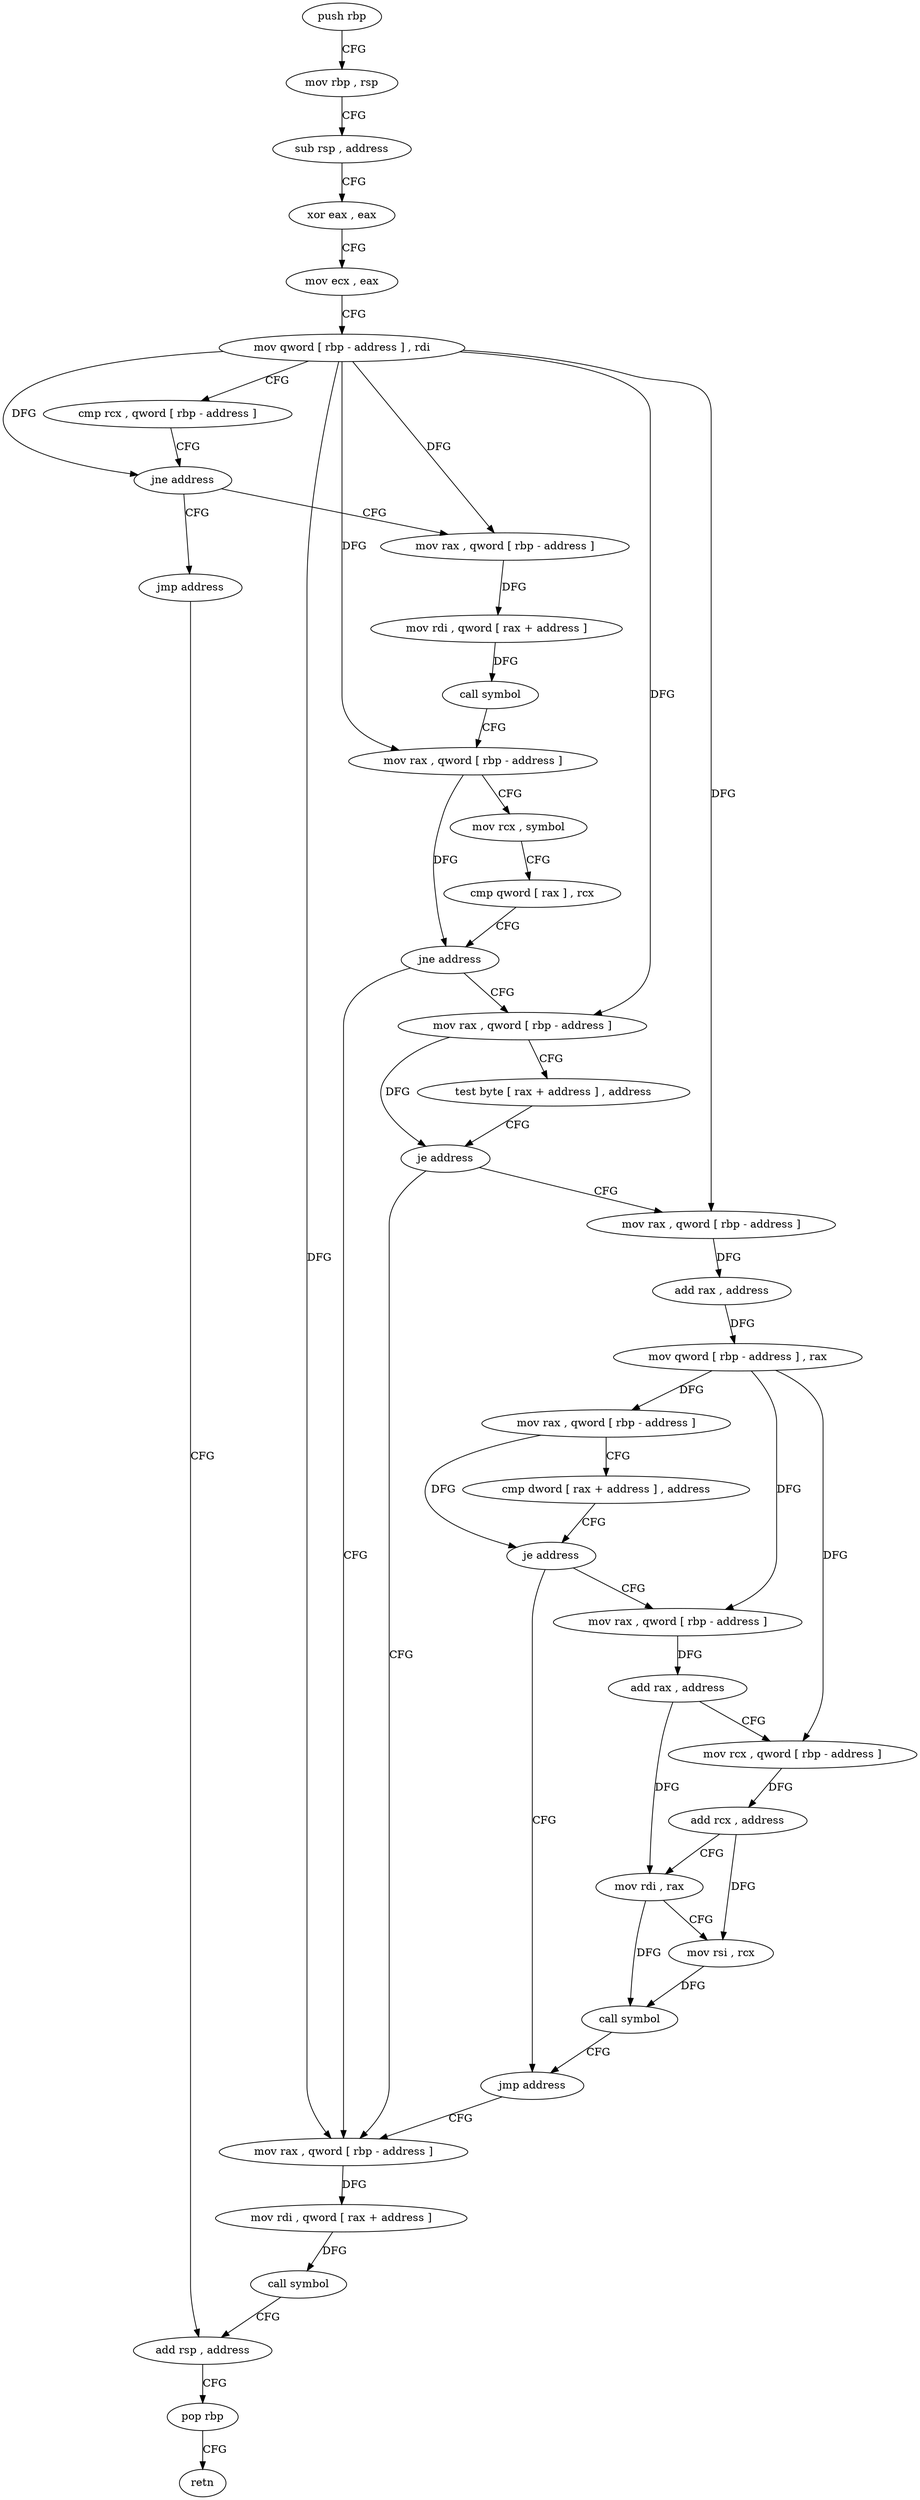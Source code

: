 digraph "func" {
"4243616" [label = "push rbp" ]
"4243617" [label = "mov rbp , rsp" ]
"4243620" [label = "sub rsp , address" ]
"4243624" [label = "xor eax , eax" ]
"4243626" [label = "mov ecx , eax" ]
"4243628" [label = "mov qword [ rbp - address ] , rdi" ]
"4243632" [label = "cmp rcx , qword [ rbp - address ]" ]
"4243636" [label = "jne address" ]
"4243647" [label = "mov rax , qword [ rbp - address ]" ]
"4243642" [label = "jmp address" ]
"4243651" [label = "mov rdi , qword [ rax + address ]" ]
"4243658" [label = "call symbol" ]
"4243663" [label = "mov rax , qword [ rbp - address ]" ]
"4243667" [label = "mov rcx , symbol" ]
"4243677" [label = "cmp qword [ rax ] , rcx" ]
"4243680" [label = "jne address" ]
"4243768" [label = "mov rax , qword [ rbp - address ]" ]
"4243686" [label = "mov rax , qword [ rbp - address ]" ]
"4243784" [label = "add rsp , address" ]
"4243772" [label = "mov rdi , qword [ rax + address ]" ]
"4243779" [label = "call symbol" ]
"4243690" [label = "test byte [ rax + address ] , address" ]
"4243694" [label = "je address" ]
"4243700" [label = "mov rax , qword [ rbp - address ]" ]
"4243788" [label = "pop rbp" ]
"4243789" [label = "retn" ]
"4243704" [label = "add rax , address" ]
"4243710" [label = "mov qword [ rbp - address ] , rax" ]
"4243714" [label = "mov rax , qword [ rbp - address ]" ]
"4243718" [label = "cmp dword [ rax + address ] , address" ]
"4243725" [label = "je address" ]
"4243763" [label = "jmp address" ]
"4243731" [label = "mov rax , qword [ rbp - address ]" ]
"4243735" [label = "add rax , address" ]
"4243741" [label = "mov rcx , qword [ rbp - address ]" ]
"4243745" [label = "add rcx , address" ]
"4243752" [label = "mov rdi , rax" ]
"4243755" [label = "mov rsi , rcx" ]
"4243758" [label = "call symbol" ]
"4243616" -> "4243617" [ label = "CFG" ]
"4243617" -> "4243620" [ label = "CFG" ]
"4243620" -> "4243624" [ label = "CFG" ]
"4243624" -> "4243626" [ label = "CFG" ]
"4243626" -> "4243628" [ label = "CFG" ]
"4243628" -> "4243632" [ label = "CFG" ]
"4243628" -> "4243636" [ label = "DFG" ]
"4243628" -> "4243647" [ label = "DFG" ]
"4243628" -> "4243663" [ label = "DFG" ]
"4243628" -> "4243768" [ label = "DFG" ]
"4243628" -> "4243686" [ label = "DFG" ]
"4243628" -> "4243700" [ label = "DFG" ]
"4243632" -> "4243636" [ label = "CFG" ]
"4243636" -> "4243647" [ label = "CFG" ]
"4243636" -> "4243642" [ label = "CFG" ]
"4243647" -> "4243651" [ label = "DFG" ]
"4243642" -> "4243784" [ label = "CFG" ]
"4243651" -> "4243658" [ label = "DFG" ]
"4243658" -> "4243663" [ label = "CFG" ]
"4243663" -> "4243667" [ label = "CFG" ]
"4243663" -> "4243680" [ label = "DFG" ]
"4243667" -> "4243677" [ label = "CFG" ]
"4243677" -> "4243680" [ label = "CFG" ]
"4243680" -> "4243768" [ label = "CFG" ]
"4243680" -> "4243686" [ label = "CFG" ]
"4243768" -> "4243772" [ label = "DFG" ]
"4243686" -> "4243690" [ label = "CFG" ]
"4243686" -> "4243694" [ label = "DFG" ]
"4243784" -> "4243788" [ label = "CFG" ]
"4243772" -> "4243779" [ label = "DFG" ]
"4243779" -> "4243784" [ label = "CFG" ]
"4243690" -> "4243694" [ label = "CFG" ]
"4243694" -> "4243768" [ label = "CFG" ]
"4243694" -> "4243700" [ label = "CFG" ]
"4243700" -> "4243704" [ label = "DFG" ]
"4243788" -> "4243789" [ label = "CFG" ]
"4243704" -> "4243710" [ label = "DFG" ]
"4243710" -> "4243714" [ label = "DFG" ]
"4243710" -> "4243731" [ label = "DFG" ]
"4243710" -> "4243741" [ label = "DFG" ]
"4243714" -> "4243718" [ label = "CFG" ]
"4243714" -> "4243725" [ label = "DFG" ]
"4243718" -> "4243725" [ label = "CFG" ]
"4243725" -> "4243763" [ label = "CFG" ]
"4243725" -> "4243731" [ label = "CFG" ]
"4243763" -> "4243768" [ label = "CFG" ]
"4243731" -> "4243735" [ label = "DFG" ]
"4243735" -> "4243741" [ label = "CFG" ]
"4243735" -> "4243752" [ label = "DFG" ]
"4243741" -> "4243745" [ label = "DFG" ]
"4243745" -> "4243752" [ label = "CFG" ]
"4243745" -> "4243755" [ label = "DFG" ]
"4243752" -> "4243755" [ label = "CFG" ]
"4243752" -> "4243758" [ label = "DFG" ]
"4243755" -> "4243758" [ label = "DFG" ]
"4243758" -> "4243763" [ label = "CFG" ]
}
